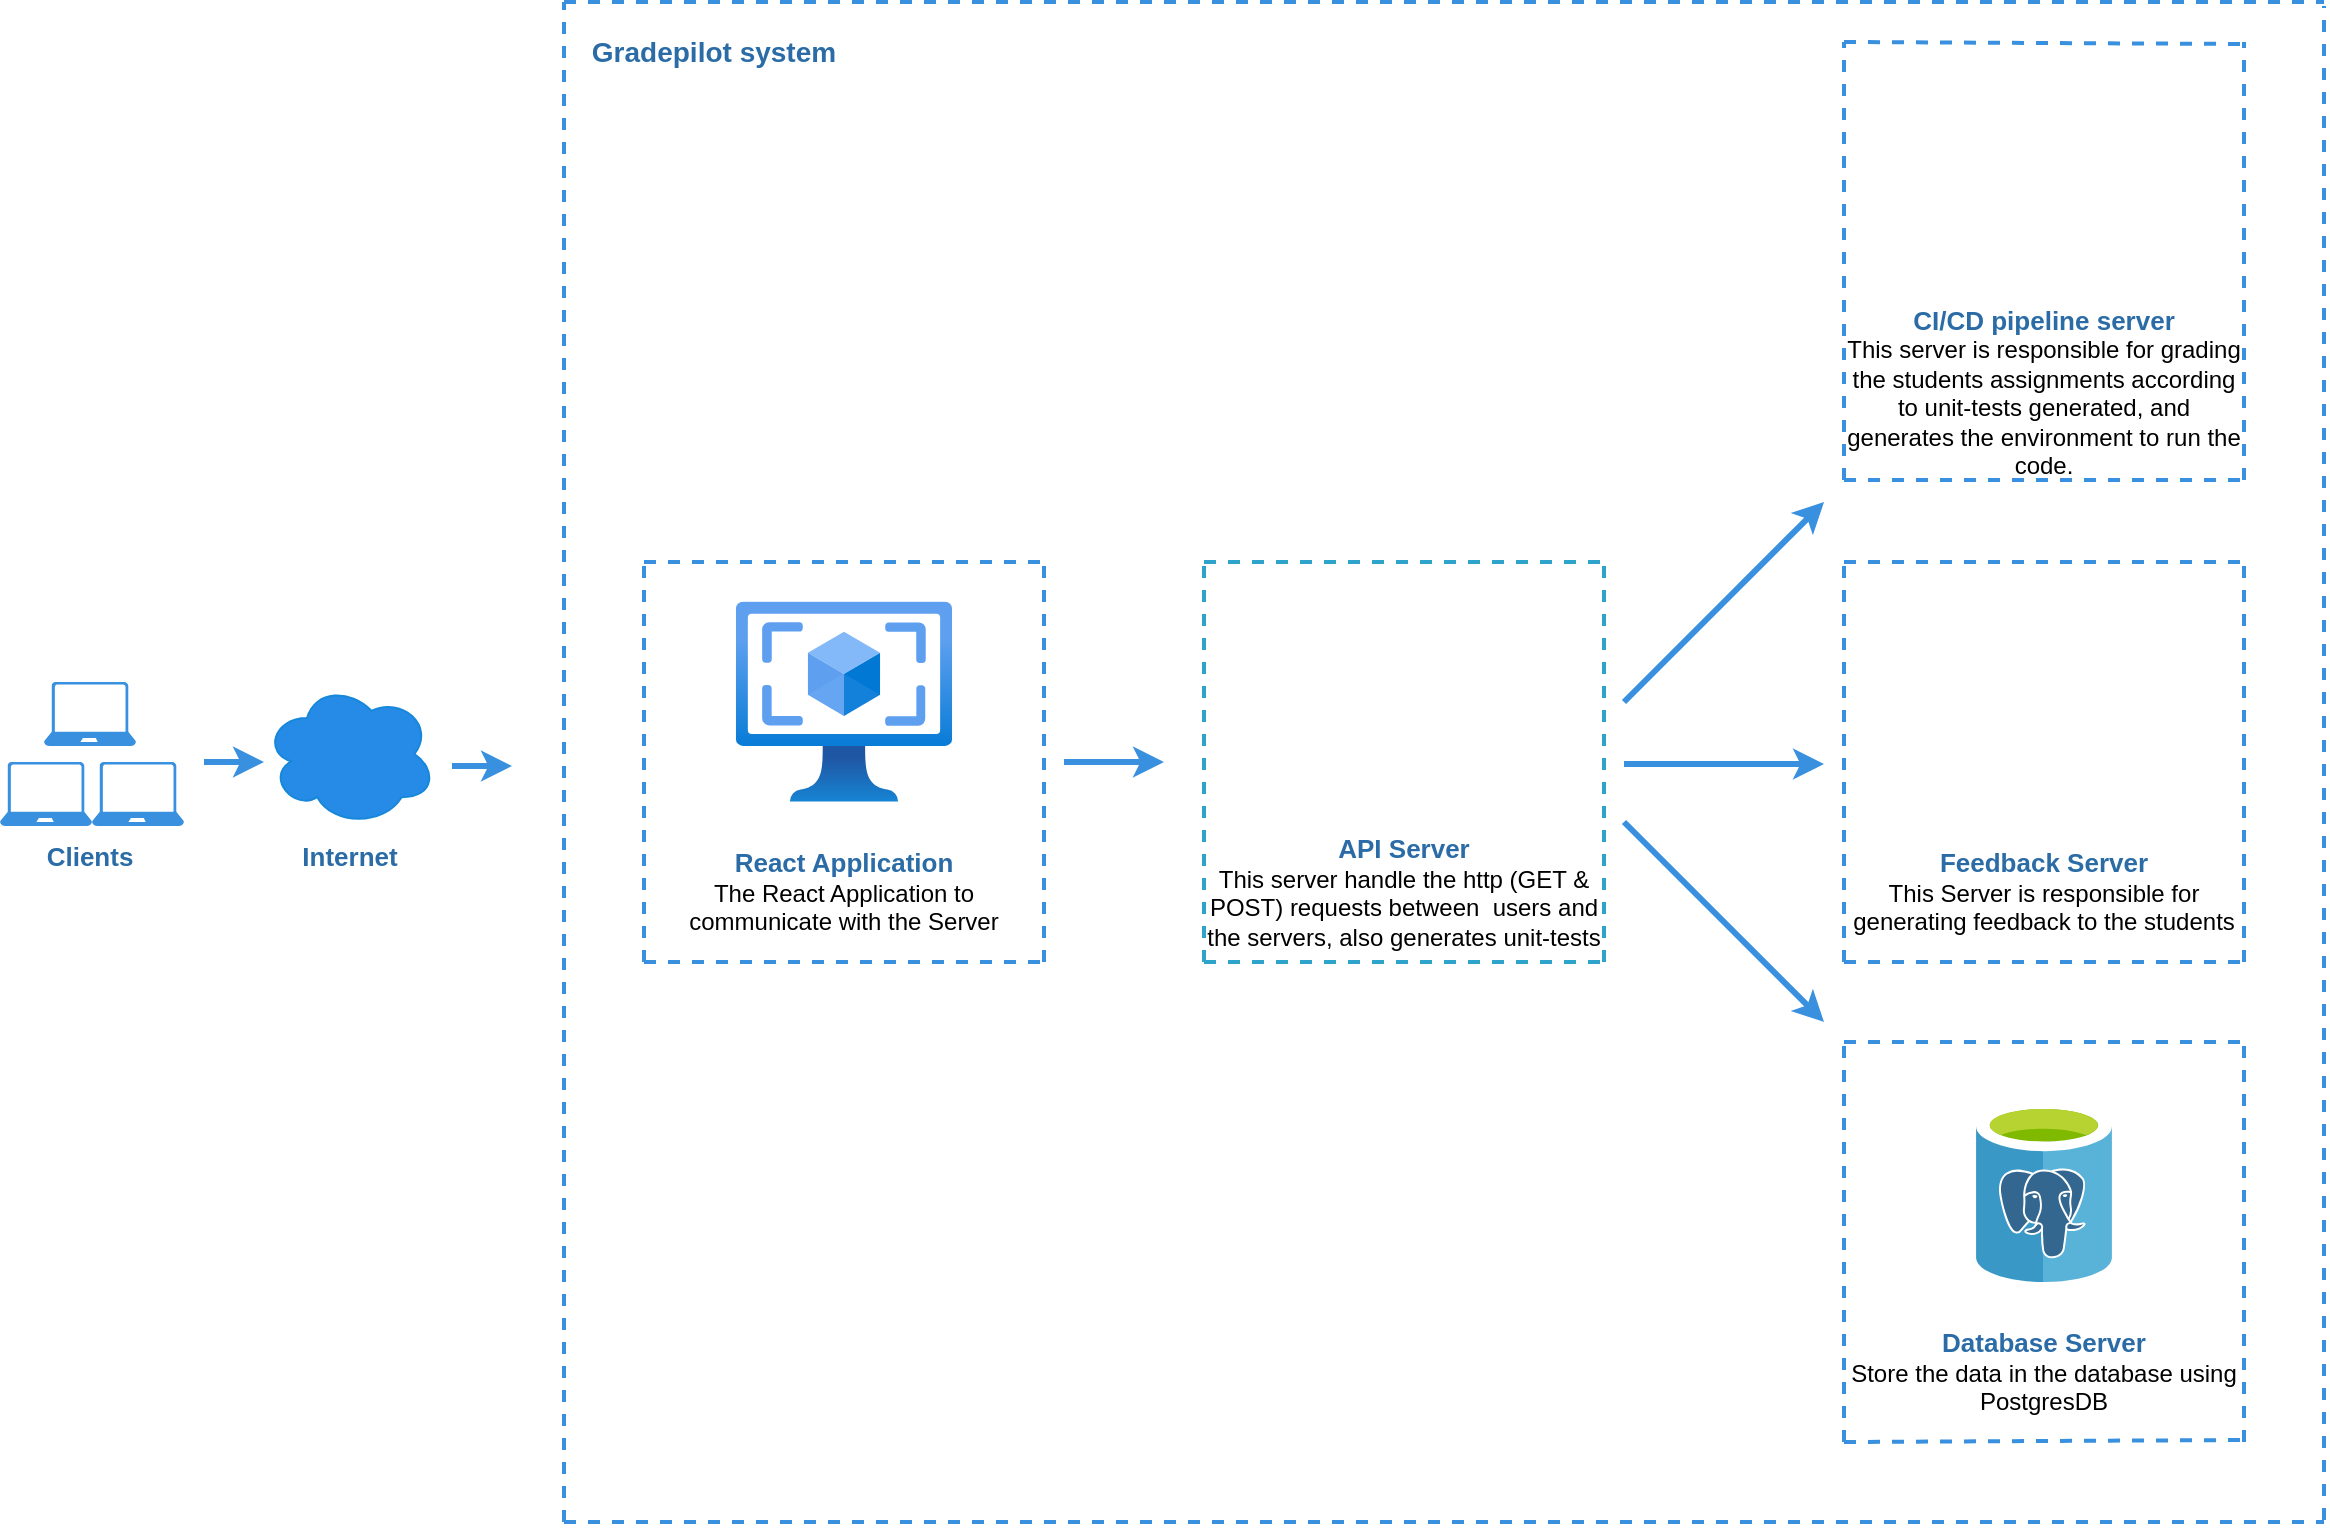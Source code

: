 <mxfile version="24.3.1" type="github" pages="2">
  <diagram name="Page-1" id="WDVd_LqC4GoW-k4hKBYJ">
    <mxGraphModel dx="1034" dy="454" grid="1" gridSize="10" guides="1" tooltips="1" connect="1" arrows="1" fold="1" page="1" pageScale="1" pageWidth="1300" pageHeight="1000" math="0" shadow="0">
      <root>
        <mxCell id="0" />
        <mxCell id="1" parent="0" />
        <mxCell id="yqN9pOTxlsv4gtg9a_OV-2" value="" style="verticalLabelPosition=bottom;html=1;verticalAlign=top;align=center;strokeColor=none;fillColor=#3890df;shape=mxgraph.azure.laptop;pointerEvents=1;" parent="1" vertex="1">
          <mxGeometry x="60" y="460" width="46" height="32" as="geometry" />
        </mxCell>
        <mxCell id="yqN9pOTxlsv4gtg9a_OV-5" value="" style="endArrow=classic;html=1;rounded=0;strokeColor=#3890df;strokeWidth=3;" parent="1" edge="1">
          <mxGeometry width="50" height="50" relative="1" as="geometry">
            <mxPoint x="140" y="500" as="sourcePoint" />
            <mxPoint x="170" y="500" as="targetPoint" />
          </mxGeometry>
        </mxCell>
        <mxCell id="yqN9pOTxlsv4gtg9a_OV-6" value="" style="ellipse;shape=cloud;whiteSpace=wrap;html=1;shadow=0;fillColor=#258be7;strokeColor=#1788d9;" parent="1" vertex="1">
          <mxGeometry x="170" y="460" width="86" height="72" as="geometry" />
        </mxCell>
        <mxCell id="yqN9pOTxlsv4gtg9a_OV-9" value="&lt;font size=&quot;1&quot; color=&quot;#2b6ca6&quot;&gt;&lt;b style=&quot;font-size: 13px;&quot;&gt;Clients&lt;/b&gt;&lt;/font&gt;" style="text;html=1;align=center;verticalAlign=middle;whiteSpace=wrap;rounded=0;" parent="1" vertex="1">
          <mxGeometry x="53" y="532" width="60" height="30" as="geometry" />
        </mxCell>
        <mxCell id="yqN9pOTxlsv4gtg9a_OV-10" value="&lt;font size=&quot;1&quot; color=&quot;#2b6ca6&quot;&gt;&lt;b style=&quot;font-size: 13px;&quot;&gt;Internet&lt;/b&gt;&lt;/font&gt;" style="text;html=1;align=center;verticalAlign=middle;whiteSpace=wrap;rounded=0;" parent="1" vertex="1">
          <mxGeometry x="183" y="532" width="60" height="30" as="geometry" />
        </mxCell>
        <mxCell id="yqN9pOTxlsv4gtg9a_OV-11" value="" style="endArrow=classic;html=1;rounded=0;strokeColor=#3890df;strokeWidth=3;" parent="1" edge="1">
          <mxGeometry width="50" height="50" relative="1" as="geometry">
            <mxPoint x="264" y="502" as="sourcePoint" />
            <mxPoint x="294" y="502" as="targetPoint" />
          </mxGeometry>
        </mxCell>
        <mxCell id="yqN9pOTxlsv4gtg9a_OV-12" value="" style="endArrow=none;dashed=1;html=1;rounded=0;strokeColor=#3890df;strokeWidth=2;" parent="1" edge="1">
          <mxGeometry width="50" height="50" relative="1" as="geometry">
            <mxPoint x="360" y="600" as="sourcePoint" />
            <mxPoint x="360" y="400" as="targetPoint" />
          </mxGeometry>
        </mxCell>
        <mxCell id="yqN9pOTxlsv4gtg9a_OV-13" value="" style="endArrow=none;dashed=1;html=1;rounded=0;strokeColor=#3890df;strokeWidth=2;" parent="1" edge="1">
          <mxGeometry width="50" height="50" relative="1" as="geometry">
            <mxPoint x="560" y="600" as="sourcePoint" />
            <mxPoint x="560" y="400" as="targetPoint" />
          </mxGeometry>
        </mxCell>
        <mxCell id="yqN9pOTxlsv4gtg9a_OV-14" value="" style="endArrow=none;dashed=1;html=1;rounded=0;strokeColor=#3890df;strokeWidth=2;" parent="1" edge="1">
          <mxGeometry width="50" height="50" relative="1" as="geometry">
            <mxPoint x="360" y="600" as="sourcePoint" />
            <mxPoint x="560" y="600" as="targetPoint" />
          </mxGeometry>
        </mxCell>
        <mxCell id="yqN9pOTxlsv4gtg9a_OV-15" value="" style="endArrow=none;dashed=1;html=1;rounded=0;strokeColor=#3890df;strokeWidth=2;" parent="1" edge="1">
          <mxGeometry width="50" height="50" relative="1" as="geometry">
            <mxPoint x="360" y="400" as="sourcePoint" />
            <mxPoint x="560" y="400" as="targetPoint" />
          </mxGeometry>
        </mxCell>
        <mxCell id="yqN9pOTxlsv4gtg9a_OV-25" value="" style="endArrow=none;dashed=1;html=1;rounded=0;strokeColor=#3890df;strokeWidth=2;" parent="1" edge="1">
          <mxGeometry width="50" height="50" relative="1" as="geometry">
            <mxPoint x="320" y="880" as="sourcePoint" />
            <mxPoint x="320" y="120" as="targetPoint" />
          </mxGeometry>
        </mxCell>
        <mxCell id="yqN9pOTxlsv4gtg9a_OV-26" value="" style="endArrow=none;dashed=1;html=1;rounded=0;strokeColor=#3890df;strokeWidth=2;" parent="1" edge="1">
          <mxGeometry width="50" height="50" relative="1" as="geometry">
            <mxPoint x="1200" y="879" as="sourcePoint" />
            <mxPoint x="1200" y="122" as="targetPoint" />
          </mxGeometry>
        </mxCell>
        <mxCell id="yqN9pOTxlsv4gtg9a_OV-27" value="" style="endArrow=none;dashed=1;html=1;rounded=0;strokeColor=#3890df;strokeWidth=2;" parent="1" edge="1">
          <mxGeometry width="50" height="50" relative="1" as="geometry">
            <mxPoint x="320" y="880" as="sourcePoint" />
            <mxPoint x="1200" y="880" as="targetPoint" />
          </mxGeometry>
        </mxCell>
        <mxCell id="yqN9pOTxlsv4gtg9a_OV-28" value="" style="endArrow=none;dashed=1;html=1;rounded=0;strokeColor=#3890df;strokeWidth=2;" parent="1" edge="1">
          <mxGeometry width="50" height="50" relative="1" as="geometry">
            <mxPoint x="320" y="120" as="sourcePoint" />
            <mxPoint x="1200" y="120" as="targetPoint" />
          </mxGeometry>
        </mxCell>
        <mxCell id="Tg-QZ9ERZS_TfLqGiLW--4" value="&lt;b&gt;&lt;font color=&quot;#2b6ca6&quot; style=&quot;font-size: 13px;&quot;&gt;React Application&lt;/font&gt;&lt;/b&gt;&lt;br&gt;The React Application to communicate with the Server" style="text;html=1;align=center;verticalAlign=middle;whiteSpace=wrap;rounded=0;strokeColor=none;strokeWidth=2;" parent="1" vertex="1">
          <mxGeometry x="370" y="540" width="180" height="50" as="geometry" />
        </mxCell>
        <mxCell id="Tg-QZ9ERZS_TfLqGiLW--54" value="" style="endArrow=none;dashed=1;html=1;rounded=0;strokeColor=#2ea4cb;strokeWidth=2;" parent="1" edge="1">
          <mxGeometry width="50" height="50" relative="1" as="geometry">
            <mxPoint x="640" y="600" as="sourcePoint" />
            <mxPoint x="640" y="400" as="targetPoint" />
          </mxGeometry>
        </mxCell>
        <mxCell id="Tg-QZ9ERZS_TfLqGiLW--55" value="" style="endArrow=none;dashed=1;html=1;rounded=0;strokeColor=#2ea4cb;strokeWidth=2;" parent="1" edge="1">
          <mxGeometry width="50" height="50" relative="1" as="geometry">
            <mxPoint x="840" y="600" as="sourcePoint" />
            <mxPoint x="840" y="396.63" as="targetPoint" />
          </mxGeometry>
        </mxCell>
        <mxCell id="Tg-QZ9ERZS_TfLqGiLW--56" value="" style="endArrow=none;dashed=1;html=1;rounded=0;strokeColor=#2ea4cb;strokeWidth=2;" parent="1" edge="1">
          <mxGeometry width="50" height="50" relative="1" as="geometry">
            <mxPoint x="640" y="600" as="sourcePoint" />
            <mxPoint x="840" y="600" as="targetPoint" />
          </mxGeometry>
        </mxCell>
        <mxCell id="Tg-QZ9ERZS_TfLqGiLW--57" value="" style="endArrow=none;dashed=1;html=1;rounded=0;strokeColor=#2ea4cb;strokeWidth=2;" parent="1" edge="1">
          <mxGeometry width="50" height="50" relative="1" as="geometry">
            <mxPoint x="640" y="400" as="sourcePoint" />
            <mxPoint x="840" y="400" as="targetPoint" />
          </mxGeometry>
        </mxCell>
        <mxCell id="Tg-QZ9ERZS_TfLqGiLW--58" value="&lt;b&gt;&lt;font color=&quot;#2b6ca6&quot; style=&quot;font-size: 13px;&quot;&gt;API Server&lt;/font&gt;&lt;/b&gt;&lt;div&gt;This server handle the http (GET &amp;amp; POST) requests between&amp;nbsp; users and the servers, also generates unit-tests&lt;/div&gt;" style="text;html=1;align=center;verticalAlign=middle;whiteSpace=wrap;rounded=0;strokeColor=none;strokeWidth=2;" parent="1" vertex="1">
          <mxGeometry x="640" y="540" width="200" height="50" as="geometry" />
        </mxCell>
        <mxCell id="Tg-QZ9ERZS_TfLqGiLW--64" value="" style="endArrow=none;dashed=1;html=1;rounded=0;strokeColor=#3890df;strokeWidth=2;" parent="1" edge="1">
          <mxGeometry width="50" height="50" relative="1" as="geometry">
            <mxPoint x="960" y="359" as="sourcePoint" />
            <mxPoint x="960" y="140" as="targetPoint" />
          </mxGeometry>
        </mxCell>
        <mxCell id="Tg-QZ9ERZS_TfLqGiLW--65" value="" style="endArrow=none;dashed=1;html=1;rounded=0;strokeColor=#3890df;strokeWidth=2;" parent="1" edge="1">
          <mxGeometry width="50" height="50" relative="1" as="geometry">
            <mxPoint x="1160" y="359" as="sourcePoint" />
            <mxPoint x="1160" y="140" as="targetPoint" />
          </mxGeometry>
        </mxCell>
        <mxCell id="Tg-QZ9ERZS_TfLqGiLW--66" value="" style="endArrow=none;dashed=1;html=1;rounded=0;strokeColor=#3890df;strokeWidth=2;" parent="1" edge="1">
          <mxGeometry width="50" height="50" relative="1" as="geometry">
            <mxPoint x="960" y="359" as="sourcePoint" />
            <mxPoint x="1160" y="359" as="targetPoint" />
          </mxGeometry>
        </mxCell>
        <mxCell id="Tg-QZ9ERZS_TfLqGiLW--67" value="" style="endArrow=none;dashed=1;html=1;rounded=0;strokeColor=#3890df;strokeWidth=2;" parent="1" edge="1">
          <mxGeometry width="50" height="50" relative="1" as="geometry">
            <mxPoint x="960" y="140" as="sourcePoint" />
            <mxPoint x="1160" y="141" as="targetPoint" />
          </mxGeometry>
        </mxCell>
        <mxCell id="Tg-QZ9ERZS_TfLqGiLW--68" value="&lt;b&gt;&lt;font color=&quot;#2b6ca6&quot; style=&quot;font-size: 13px;&quot;&gt;CI/CD pipeline server&lt;/font&gt;&lt;/b&gt;&lt;div&gt;This server is responsible for grading the students assignments according to unit-tests generated, and generates the environment to run the code.&lt;/div&gt;" style="text;html=1;align=center;verticalAlign=middle;whiteSpace=wrap;rounded=0;strokeColor=none;strokeWidth=2;" parent="1" vertex="1">
          <mxGeometry x="960" y="270.33" width="200" height="90" as="geometry" />
        </mxCell>
        <mxCell id="Tg-QZ9ERZS_TfLqGiLW--69" value="" style="endArrow=none;dashed=1;html=1;rounded=0;strokeColor=#3890df;strokeWidth=2;" parent="1" edge="1">
          <mxGeometry width="50" height="50" relative="1" as="geometry">
            <mxPoint x="960" y="600" as="sourcePoint" />
            <mxPoint x="960" y="398" as="targetPoint" />
          </mxGeometry>
        </mxCell>
        <mxCell id="Tg-QZ9ERZS_TfLqGiLW--70" value="" style="endArrow=none;dashed=1;html=1;rounded=0;strokeColor=#3890df;strokeWidth=2;" parent="1" edge="1">
          <mxGeometry width="50" height="50" relative="1" as="geometry">
            <mxPoint x="1160" y="600" as="sourcePoint" />
            <mxPoint x="1160" y="400" as="targetPoint" />
          </mxGeometry>
        </mxCell>
        <mxCell id="Tg-QZ9ERZS_TfLqGiLW--71" value="" style="endArrow=none;dashed=1;html=1;rounded=0;strokeColor=#3890df;strokeWidth=2;" parent="1" edge="1">
          <mxGeometry width="50" height="50" relative="1" as="geometry">
            <mxPoint x="960" y="600" as="sourcePoint" />
            <mxPoint x="1160" y="600" as="targetPoint" />
          </mxGeometry>
        </mxCell>
        <mxCell id="Tg-QZ9ERZS_TfLqGiLW--72" value="" style="endArrow=none;dashed=1;html=1;rounded=0;strokeColor=#3890df;strokeWidth=2;" parent="1" edge="1">
          <mxGeometry width="50" height="50" relative="1" as="geometry">
            <mxPoint x="960" y="400" as="sourcePoint" />
            <mxPoint x="1160" y="400" as="targetPoint" />
          </mxGeometry>
        </mxCell>
        <mxCell id="Tg-QZ9ERZS_TfLqGiLW--73" value="&lt;b&gt;&lt;font color=&quot;#2b6ca6&quot; style=&quot;font-size: 13px;&quot;&gt;Feedback Server&lt;/font&gt;&lt;/b&gt;&lt;div&gt;This Server is responsible for generating feedback to the students&lt;/div&gt;" style="text;html=1;align=center;verticalAlign=middle;whiteSpace=wrap;rounded=0;strokeColor=none;strokeWidth=2;" parent="1" vertex="1">
          <mxGeometry x="960" y="540" width="200" height="50" as="geometry" />
        </mxCell>
        <mxCell id="Tg-QZ9ERZS_TfLqGiLW--74" value="" style="endArrow=none;dashed=1;html=1;rounded=0;strokeColor=#3890df;strokeWidth=2;" parent="1" edge="1">
          <mxGeometry width="50" height="50" relative="1" as="geometry">
            <mxPoint x="960" y="840" as="sourcePoint" />
            <mxPoint x="960" y="639" as="targetPoint" />
          </mxGeometry>
        </mxCell>
        <mxCell id="Tg-QZ9ERZS_TfLqGiLW--75" value="" style="endArrow=none;dashed=1;html=1;rounded=0;strokeColor=#3890df;strokeWidth=2;" parent="1" edge="1">
          <mxGeometry width="50" height="50" relative="1" as="geometry">
            <mxPoint x="1160" y="840" as="sourcePoint" />
            <mxPoint x="1160" y="640" as="targetPoint" />
          </mxGeometry>
        </mxCell>
        <mxCell id="Tg-QZ9ERZS_TfLqGiLW--76" value="" style="endArrow=none;dashed=1;html=1;rounded=0;strokeColor=#3890df;strokeWidth=2;" parent="1" edge="1">
          <mxGeometry width="50" height="50" relative="1" as="geometry">
            <mxPoint x="960" y="840" as="sourcePoint" />
            <mxPoint x="1160" y="839" as="targetPoint" />
          </mxGeometry>
        </mxCell>
        <mxCell id="Tg-QZ9ERZS_TfLqGiLW--77" value="" style="endArrow=none;dashed=1;html=1;rounded=0;strokeColor=#3890df;strokeWidth=2;" parent="1" edge="1">
          <mxGeometry width="50" height="50" relative="1" as="geometry">
            <mxPoint x="960" y="640" as="sourcePoint" />
            <mxPoint x="1160" y="640" as="targetPoint" />
          </mxGeometry>
        </mxCell>
        <mxCell id="Tg-QZ9ERZS_TfLqGiLW--78" value="&lt;b&gt;&lt;font color=&quot;#2b6ca6&quot; style=&quot;font-size: 13px;&quot;&gt;Database Server&lt;/font&gt;&lt;/b&gt;&lt;div&gt;Store the data in the database using PostgresDB&lt;/div&gt;" style="text;html=1;align=center;verticalAlign=middle;whiteSpace=wrap;rounded=0;strokeColor=none;strokeWidth=2;" parent="1" vertex="1">
          <mxGeometry x="960" y="780" width="200" height="50" as="geometry" />
        </mxCell>
        <mxCell id="Tg-QZ9ERZS_TfLqGiLW--80" value="" style="endArrow=classic;html=1;rounded=0;strokeColor=#3890df;strokeWidth=3;" parent="1" edge="1">
          <mxGeometry width="50" height="50" relative="1" as="geometry">
            <mxPoint x="570" y="500" as="sourcePoint" />
            <mxPoint x="620" y="500" as="targetPoint" />
          </mxGeometry>
        </mxCell>
        <mxCell id="Tg-QZ9ERZS_TfLqGiLW--81" value="" style="endArrow=classic;html=1;rounded=0;strokeWidth=3;strokeColor=#3890df;" parent="1" edge="1">
          <mxGeometry width="50" height="50" relative="1" as="geometry">
            <mxPoint x="850" y="470" as="sourcePoint" />
            <mxPoint x="950" y="370" as="targetPoint" />
          </mxGeometry>
        </mxCell>
        <mxCell id="Tg-QZ9ERZS_TfLqGiLW--82" value="" style="endArrow=classic;html=1;rounded=0;strokeWidth=3;strokeColor=#3890df;" parent="1" edge="1">
          <mxGeometry width="50" height="50" relative="1" as="geometry">
            <mxPoint x="850" y="501" as="sourcePoint" />
            <mxPoint x="950" y="501" as="targetPoint" />
          </mxGeometry>
        </mxCell>
        <mxCell id="Tg-QZ9ERZS_TfLqGiLW--83" value="" style="endArrow=classic;html=1;rounded=0;strokeWidth=3;strokeColor=#3890df;" parent="1" edge="1">
          <mxGeometry width="50" height="50" relative="1" as="geometry">
            <mxPoint x="850" y="530" as="sourcePoint" />
            <mxPoint x="950" y="630" as="targetPoint" />
          </mxGeometry>
        </mxCell>
        <mxCell id="Tg-QZ9ERZS_TfLqGiLW--92" value="" style="verticalLabelPosition=bottom;html=1;verticalAlign=top;align=center;strokeColor=none;fillColor=#3890df;shape=mxgraph.azure.laptop;pointerEvents=1;" parent="1" vertex="1">
          <mxGeometry x="38" y="500" width="46" height="32" as="geometry" />
        </mxCell>
        <mxCell id="Tg-QZ9ERZS_TfLqGiLW--93" value="" style="verticalLabelPosition=bottom;html=1;verticalAlign=top;align=center;strokeColor=none;fillColor=#3890df;shape=mxgraph.azure.laptop;pointerEvents=1;" parent="1" vertex="1">
          <mxGeometry x="84" y="500" width="46" height="32" as="geometry" />
        </mxCell>
        <mxCell id="Tg-QZ9ERZS_TfLqGiLW--94" value="" style="image;aspect=fixed;html=1;points=[];align=center;fontSize=12;image=img/lib/azure2/compute/VM_Images_Classic.svg;" parent="1" vertex="1">
          <mxGeometry x="405.91" y="419.67" width="108.17" height="100.33" as="geometry" />
        </mxCell>
        <mxCell id="Tg-QZ9ERZS_TfLqGiLW--99" value="" style="image;sketch=0;aspect=fixed;html=1;points=[];align=center;fontSize=12;image=img/lib/mscae/Azure_Database_for_PostgreSQL_servers.svg;" parent="1" vertex="1">
          <mxGeometry x="1025.8" y="670" width="68.4" height="90" as="geometry" />
        </mxCell>
        <mxCell id="AxaH5uWrc3aSU-Am_RXK-1" value="" style="shape=image;verticalLabelPosition=bottom;labelBackgroundColor=default;verticalAlign=top;aspect=fixed;imageAspect=0;image=https://cdn2.iconfinder.com/data/icons/whcompare-isometric-web-hosting-servers/50/value-server-512.png;" parent="1" vertex="1">
          <mxGeometry x="680" y="409.84" width="120" height="120" as="geometry" />
        </mxCell>
        <mxCell id="AxaH5uWrc3aSU-Am_RXK-2" value="" style="shape=image;verticalLabelPosition=bottom;labelBackgroundColor=default;verticalAlign=top;aspect=fixed;imageAspect=0;image=https://cdn2.iconfinder.com/data/icons/whcompare-isometric-web-hosting-servers/50/value-server-512.png;" parent="1" vertex="1">
          <mxGeometry x="1000" y="412" width="120" height="120" as="geometry" />
        </mxCell>
        <mxCell id="AxaH5uWrc3aSU-Am_RXK-3" value="" style="shape=image;verticalLabelPosition=bottom;labelBackgroundColor=default;verticalAlign=top;aspect=fixed;imageAspect=0;image=https://cdn2.iconfinder.com/data/icons/whcompare-isometric-web-hosting-servers/50/value-server-512.png;" parent="1" vertex="1">
          <mxGeometry x="1000" y="150.33" width="120" height="120" as="geometry" />
        </mxCell>
        <mxCell id="AxaH5uWrc3aSU-Am_RXK-4" value="&lt;b&gt;&lt;font color=&quot;#2b6ca6&quot; style=&quot;font-size: 14px;&quot;&gt;Gradepilot system&lt;/font&gt;&lt;/b&gt;" style="text;html=1;align=center;verticalAlign=middle;whiteSpace=wrap;rounded=0;fontColor=#3a91df;" parent="1" vertex="1">
          <mxGeometry x="330" y="130" width="130" height="30" as="geometry" />
        </mxCell>
      </root>
    </mxGraphModel>
  </diagram>
  <diagram id="NPw2NlY3lNBXfISxBRjQ" name="Page-2">
    <mxGraphModel dx="2269" dy="1297" grid="1" gridSize="10" guides="1" tooltips="1" connect="1" arrows="1" fold="1" page="1" pageScale="1" pageWidth="900" pageHeight="600" math="0" shadow="0">
      <root>
        <mxCell id="0" />
        <mxCell id="1" parent="0" />
        <mxCell id="ClzKwj59maA1syNBnKGt-48" value="" style="group" vertex="1" connectable="0" parent="1">
          <mxGeometry x="230" y="160" width="1290" height="880" as="geometry" />
        </mxCell>
        <mxCell id="ClzKwj59maA1syNBnKGt-1" value="" style="verticalLabelPosition=bottom;html=1;verticalAlign=top;align=center;strokeColor=none;fillColor=#3890df;shape=mxgraph.azure.laptop;pointerEvents=1;" vertex="1" parent="ClzKwj59maA1syNBnKGt-48">
          <mxGeometry x="24.423" y="393.684" width="51.067" height="37.053" as="geometry" />
        </mxCell>
        <mxCell id="ClzKwj59maA1syNBnKGt-2" value="" style="endArrow=classic;html=1;rounded=0;strokeColor=#3890df;strokeWidth=3;" edge="1" parent="ClzKwj59maA1syNBnKGt-48">
          <mxGeometry width="50" height="50" relative="1" as="geometry">
            <mxPoint x="113.236" y="440" as="sourcePoint" />
            <mxPoint x="146.54" y="440" as="targetPoint" />
          </mxGeometry>
        </mxCell>
        <mxCell id="ClzKwj59maA1syNBnKGt-3" value="" style="ellipse;shape=cloud;whiteSpace=wrap;html=1;shadow=0;fillColor=#258be7;strokeColor=#1788d9;" vertex="1" parent="ClzKwj59maA1syNBnKGt-48">
          <mxGeometry x="146.54" y="393.684" width="95.473" height="83.368" as="geometry" />
        </mxCell>
        <mxCell id="ClzKwj59maA1syNBnKGt-4" value="&lt;font size=&quot;1&quot; color=&quot;#2b6ca6&quot;&gt;&lt;b style=&quot;font-size: 13px;&quot;&gt;Clients&lt;/b&gt;&lt;/font&gt;" style="text;html=1;align=center;verticalAlign=middle;whiteSpace=wrap;rounded=0;" vertex="1" parent="ClzKwj59maA1syNBnKGt-48">
          <mxGeometry x="16.652" y="477.053" width="66.609" height="34.737" as="geometry" />
        </mxCell>
        <mxCell id="ClzKwj59maA1syNBnKGt-5" value="&lt;font size=&quot;1&quot; color=&quot;#2b6ca6&quot;&gt;&lt;b style=&quot;font-size: 13px;&quot;&gt;Internet&lt;/b&gt;&lt;/font&gt;" style="text;html=1;align=center;verticalAlign=middle;whiteSpace=wrap;rounded=0;" vertex="1" parent="ClzKwj59maA1syNBnKGt-48">
          <mxGeometry x="160.972" y="477.053" width="66.609" height="34.737" as="geometry" />
        </mxCell>
        <mxCell id="ClzKwj59maA1syNBnKGt-6" value="" style="endArrow=classic;html=1;rounded=0;strokeColor=#3890df;strokeWidth=3;" edge="1" parent="ClzKwj59maA1syNBnKGt-48">
          <mxGeometry width="50" height="50" relative="1" as="geometry">
            <mxPoint x="250.895" y="442.316" as="sourcePoint" />
            <mxPoint x="284.2" y="442.316" as="targetPoint" />
          </mxGeometry>
        </mxCell>
        <mxCell id="ClzKwj59maA1syNBnKGt-7" value="" style="endArrow=none;dashed=1;html=1;rounded=0;strokeColor=#3890df;strokeWidth=2;" edge="1" parent="ClzKwj59maA1syNBnKGt-48">
          <mxGeometry width="50" height="50" relative="1" as="geometry">
            <mxPoint x="357.47" y="555.789" as="sourcePoint" />
            <mxPoint x="357.47" y="324.211" as="targetPoint" />
          </mxGeometry>
        </mxCell>
        <mxCell id="ClzKwj59maA1syNBnKGt-8" value="" style="endArrow=none;dashed=1;html=1;rounded=0;strokeColor=#3890df;strokeWidth=2;" edge="1" parent="ClzKwj59maA1syNBnKGt-48">
          <mxGeometry width="50" height="50" relative="1" as="geometry">
            <mxPoint x="579.501" y="555.789" as="sourcePoint" />
            <mxPoint x="579.501" y="324.211" as="targetPoint" />
          </mxGeometry>
        </mxCell>
        <mxCell id="ClzKwj59maA1syNBnKGt-9" value="" style="endArrow=none;dashed=1;html=1;rounded=0;strokeColor=#3890df;strokeWidth=2;" edge="1" parent="ClzKwj59maA1syNBnKGt-48">
          <mxGeometry width="50" height="50" relative="1" as="geometry">
            <mxPoint x="357.47" y="555.789" as="sourcePoint" />
            <mxPoint x="579.501" y="555.789" as="targetPoint" />
          </mxGeometry>
        </mxCell>
        <mxCell id="ClzKwj59maA1syNBnKGt-10" value="" style="endArrow=none;dashed=1;html=1;rounded=0;strokeColor=#3890df;strokeWidth=2;" edge="1" parent="ClzKwj59maA1syNBnKGt-48">
          <mxGeometry width="50" height="50" relative="1" as="geometry">
            <mxPoint x="357.47" y="324.211" as="sourcePoint" />
            <mxPoint x="579.501" y="324.211" as="targetPoint" />
          </mxGeometry>
        </mxCell>
        <mxCell id="ClzKwj59maA1syNBnKGt-11" value="" style="endArrow=none;dashed=1;html=1;rounded=0;strokeColor=#3890df;strokeWidth=2;" edge="1" parent="ClzKwj59maA1syNBnKGt-48">
          <mxGeometry width="50" height="50" relative="1" as="geometry">
            <mxPoint x="313.064" y="880" as="sourcePoint" />
            <mxPoint x="313.064" as="targetPoint" />
          </mxGeometry>
        </mxCell>
        <mxCell id="ClzKwj59maA1syNBnKGt-12" value="" style="endArrow=none;dashed=1;html=1;rounded=0;strokeColor=#3890df;strokeWidth=2;" edge="1" parent="ClzKwj59maA1syNBnKGt-48">
          <mxGeometry width="50" height="50" relative="1" as="geometry">
            <mxPoint x="1290" y="878.842" as="sourcePoint" />
            <mxPoint x="1290" y="2.316" as="targetPoint" />
          </mxGeometry>
        </mxCell>
        <mxCell id="ClzKwj59maA1syNBnKGt-13" value="" style="endArrow=none;dashed=1;html=1;rounded=0;strokeColor=#3890df;strokeWidth=2;" edge="1" parent="ClzKwj59maA1syNBnKGt-48">
          <mxGeometry width="50" height="50" relative="1" as="geometry">
            <mxPoint x="313.064" y="880" as="sourcePoint" />
            <mxPoint x="1290" y="880" as="targetPoint" />
          </mxGeometry>
        </mxCell>
        <mxCell id="ClzKwj59maA1syNBnKGt-14" value="" style="endArrow=none;dashed=1;html=1;rounded=0;strokeColor=#3890df;strokeWidth=2;" edge="1" parent="ClzKwj59maA1syNBnKGt-48">
          <mxGeometry width="50" height="50" relative="1" as="geometry">
            <mxPoint x="313.064" as="sourcePoint" />
            <mxPoint x="1290" as="targetPoint" />
          </mxGeometry>
        </mxCell>
        <mxCell id="ClzKwj59maA1syNBnKGt-15" value="&lt;b&gt;&lt;font color=&quot;#2b6ca6&quot; style=&quot;font-size: 13px;&quot;&gt;React Application&lt;/font&gt;&lt;/b&gt;&lt;br&gt;The React Application to communicate with the Server" style="text;html=1;align=center;verticalAlign=middle;whiteSpace=wrap;rounded=0;strokeColor=none;strokeWidth=2;" vertex="1" parent="ClzKwj59maA1syNBnKGt-48">
          <mxGeometry x="368.571" y="486.316" width="199.828" height="57.895" as="geometry" />
        </mxCell>
        <mxCell id="ClzKwj59maA1syNBnKGt-16" value="" style="endArrow=none;dashed=1;html=1;rounded=0;strokeColor=#2ea4cb;strokeWidth=2;" edge="1" parent="ClzKwj59maA1syNBnKGt-48">
          <mxGeometry width="50" height="50" relative="1" as="geometry">
            <mxPoint x="668.313" y="555.789" as="sourcePoint" />
            <mxPoint x="668.313" y="324.211" as="targetPoint" />
          </mxGeometry>
        </mxCell>
        <mxCell id="ClzKwj59maA1syNBnKGt-17" value="" style="endArrow=none;dashed=1;html=1;rounded=0;strokeColor=#2ea4cb;strokeWidth=2;" edge="1" parent="ClzKwj59maA1syNBnKGt-48">
          <mxGeometry width="50" height="50" relative="1" as="geometry">
            <mxPoint x="890.344" y="555.789" as="sourcePoint" />
            <mxPoint x="890.344" y="320.308" as="targetPoint" />
          </mxGeometry>
        </mxCell>
        <mxCell id="ClzKwj59maA1syNBnKGt-18" value="" style="endArrow=none;dashed=1;html=1;rounded=0;strokeColor=#2ea4cb;strokeWidth=2;" edge="1" parent="ClzKwj59maA1syNBnKGt-48">
          <mxGeometry width="50" height="50" relative="1" as="geometry">
            <mxPoint x="668.313" y="555.789" as="sourcePoint" />
            <mxPoint x="890.344" y="555.789" as="targetPoint" />
          </mxGeometry>
        </mxCell>
        <mxCell id="ClzKwj59maA1syNBnKGt-19" value="" style="endArrow=none;dashed=1;html=1;rounded=0;strokeColor=#2ea4cb;strokeWidth=2;" edge="1" parent="ClzKwj59maA1syNBnKGt-48">
          <mxGeometry width="50" height="50" relative="1" as="geometry">
            <mxPoint x="668.313" y="324.211" as="sourcePoint" />
            <mxPoint x="890.344" y="324.211" as="targetPoint" />
          </mxGeometry>
        </mxCell>
        <mxCell id="ClzKwj59maA1syNBnKGt-20" value="&lt;b&gt;&lt;font color=&quot;#2b6ca6&quot; style=&quot;font-size: 13px;&quot;&gt;API Server&lt;/font&gt;&lt;/b&gt;&lt;div&gt;This server handle the http (GET &amp;amp; POST) requests between&amp;nbsp; users and the servers, also generates unit-tests&lt;/div&gt;" style="text;html=1;align=center;verticalAlign=middle;whiteSpace=wrap;rounded=0;strokeColor=none;strokeWidth=2;" vertex="1" parent="ClzKwj59maA1syNBnKGt-48">
          <mxGeometry x="668.313" y="486.316" width="222.031" height="57.895" as="geometry" />
        </mxCell>
        <mxCell id="ClzKwj59maA1syNBnKGt-21" value="" style="endArrow=none;dashed=1;html=1;rounded=0;strokeColor=#3890df;strokeWidth=2;" edge="1" parent="ClzKwj59maA1syNBnKGt-48">
          <mxGeometry width="50" height="50" relative="1" as="geometry">
            <mxPoint x="1023.563" y="276.737" as="sourcePoint" />
            <mxPoint x="1023.563" y="23.158" as="targetPoint" />
          </mxGeometry>
        </mxCell>
        <mxCell id="ClzKwj59maA1syNBnKGt-22" value="" style="endArrow=none;dashed=1;html=1;rounded=0;strokeColor=#3890df;strokeWidth=2;" edge="1" parent="ClzKwj59maA1syNBnKGt-48">
          <mxGeometry width="50" height="50" relative="1" as="geometry">
            <mxPoint x="1245.594" y="276.737" as="sourcePoint" />
            <mxPoint x="1245.594" y="23.158" as="targetPoint" />
          </mxGeometry>
        </mxCell>
        <mxCell id="ClzKwj59maA1syNBnKGt-23" value="" style="endArrow=none;dashed=1;html=1;rounded=0;strokeColor=#3890df;strokeWidth=2;" edge="1" parent="ClzKwj59maA1syNBnKGt-48">
          <mxGeometry width="50" height="50" relative="1" as="geometry">
            <mxPoint x="1023.563" y="276.737" as="sourcePoint" />
            <mxPoint x="1245.594" y="276.737" as="targetPoint" />
          </mxGeometry>
        </mxCell>
        <mxCell id="ClzKwj59maA1syNBnKGt-24" value="" style="endArrow=none;dashed=1;html=1;rounded=0;strokeColor=#3890df;strokeWidth=2;" edge="1" parent="ClzKwj59maA1syNBnKGt-48">
          <mxGeometry width="50" height="50" relative="1" as="geometry">
            <mxPoint x="1023.563" y="23.158" as="sourcePoint" />
            <mxPoint x="1245.594" y="24.316" as="targetPoint" />
          </mxGeometry>
        </mxCell>
        <mxCell id="ClzKwj59maA1syNBnKGt-25" value="&lt;b&gt;&lt;font color=&quot;#2b6ca6&quot; style=&quot;font-size: 13px;&quot;&gt;CI/CD pipeline server&lt;/font&gt;&lt;/b&gt;&lt;div&gt;This server is responsible for grading the students assignments according to unit-tests generated, and generates the environment to run the code.&lt;/div&gt;" style="text;html=1;align=center;verticalAlign=middle;whiteSpace=wrap;rounded=0;strokeColor=none;strokeWidth=2;" vertex="1" parent="ClzKwj59maA1syNBnKGt-48">
          <mxGeometry x="1023.563" y="174.066" width="222.031" height="104.211" as="geometry" />
        </mxCell>
        <mxCell id="ClzKwj59maA1syNBnKGt-26" value="" style="endArrow=none;dashed=1;html=1;rounded=0;strokeColor=#3890df;strokeWidth=2;" edge="1" parent="ClzKwj59maA1syNBnKGt-48">
          <mxGeometry width="50" height="50" relative="1" as="geometry">
            <mxPoint x="1023.563" y="555.789" as="sourcePoint" />
            <mxPoint x="1023.563" y="321.895" as="targetPoint" />
          </mxGeometry>
        </mxCell>
        <mxCell id="ClzKwj59maA1syNBnKGt-27" value="" style="endArrow=none;dashed=1;html=1;rounded=0;strokeColor=#3890df;strokeWidth=2;" edge="1" parent="ClzKwj59maA1syNBnKGt-48">
          <mxGeometry width="50" height="50" relative="1" as="geometry">
            <mxPoint x="1245.594" y="555.789" as="sourcePoint" />
            <mxPoint x="1245.594" y="324.211" as="targetPoint" />
          </mxGeometry>
        </mxCell>
        <mxCell id="ClzKwj59maA1syNBnKGt-28" value="" style="endArrow=none;dashed=1;html=1;rounded=0;strokeColor=#3890df;strokeWidth=2;" edge="1" parent="ClzKwj59maA1syNBnKGt-48">
          <mxGeometry width="50" height="50" relative="1" as="geometry">
            <mxPoint x="1023.563" y="555.789" as="sourcePoint" />
            <mxPoint x="1245.594" y="555.789" as="targetPoint" />
          </mxGeometry>
        </mxCell>
        <mxCell id="ClzKwj59maA1syNBnKGt-29" value="" style="endArrow=none;dashed=1;html=1;rounded=0;strokeColor=#3890df;strokeWidth=2;" edge="1" parent="ClzKwj59maA1syNBnKGt-48">
          <mxGeometry width="50" height="50" relative="1" as="geometry">
            <mxPoint x="1023.563" y="324.211" as="sourcePoint" />
            <mxPoint x="1245.594" y="324.211" as="targetPoint" />
          </mxGeometry>
        </mxCell>
        <mxCell id="ClzKwj59maA1syNBnKGt-30" value="&lt;b&gt;&lt;font color=&quot;#2b6ca6&quot; style=&quot;font-size: 13px;&quot;&gt;Feedback Server&lt;/font&gt;&lt;/b&gt;&lt;div&gt;This Server is responsible for generating feedback to the students&lt;/div&gt;" style="text;html=1;align=center;verticalAlign=middle;whiteSpace=wrap;rounded=0;strokeColor=none;strokeWidth=2;" vertex="1" parent="ClzKwj59maA1syNBnKGt-48">
          <mxGeometry x="1023.563" y="486.316" width="222.031" height="57.895" as="geometry" />
        </mxCell>
        <mxCell id="ClzKwj59maA1syNBnKGt-31" value="" style="endArrow=none;dashed=1;html=1;rounded=0;strokeColor=#3890df;strokeWidth=2;" edge="1" parent="ClzKwj59maA1syNBnKGt-48">
          <mxGeometry width="50" height="50" relative="1" as="geometry">
            <mxPoint x="1023.563" y="833.684" as="sourcePoint" />
            <mxPoint x="1023.563" y="600.947" as="targetPoint" />
          </mxGeometry>
        </mxCell>
        <mxCell id="ClzKwj59maA1syNBnKGt-32" value="" style="endArrow=none;dashed=1;html=1;rounded=0;strokeColor=#3890df;strokeWidth=2;" edge="1" parent="ClzKwj59maA1syNBnKGt-48">
          <mxGeometry width="50" height="50" relative="1" as="geometry">
            <mxPoint x="1245.594" y="833.684" as="sourcePoint" />
            <mxPoint x="1245.594" y="602.105" as="targetPoint" />
          </mxGeometry>
        </mxCell>
        <mxCell id="ClzKwj59maA1syNBnKGt-33" value="" style="endArrow=none;dashed=1;html=1;rounded=0;strokeColor=#3890df;strokeWidth=2;" edge="1" parent="ClzKwj59maA1syNBnKGt-48">
          <mxGeometry width="50" height="50" relative="1" as="geometry">
            <mxPoint x="1023.563" y="833.684" as="sourcePoint" />
            <mxPoint x="1245.594" y="832.526" as="targetPoint" />
          </mxGeometry>
        </mxCell>
        <mxCell id="ClzKwj59maA1syNBnKGt-34" value="" style="endArrow=none;dashed=1;html=1;rounded=0;strokeColor=#3890df;strokeWidth=2;" edge="1" parent="ClzKwj59maA1syNBnKGt-48">
          <mxGeometry width="50" height="50" relative="1" as="geometry">
            <mxPoint x="1023.563" y="602.105" as="sourcePoint" />
            <mxPoint x="1245.594" y="602.105" as="targetPoint" />
          </mxGeometry>
        </mxCell>
        <mxCell id="ClzKwj59maA1syNBnKGt-35" value="&lt;b&gt;&lt;font color=&quot;#2b6ca6&quot; style=&quot;font-size: 13px;&quot;&gt;Database&lt;/font&gt;&lt;/b&gt;&lt;div&gt;Store the data in the database using PostgresDB&lt;/div&gt;" style="text;html=1;align=center;verticalAlign=middle;whiteSpace=wrap;rounded=0;strokeColor=none;strokeWidth=2;" vertex="1" parent="ClzKwj59maA1syNBnKGt-48">
          <mxGeometry x="1023.563" y="764.211" width="222.031" height="57.895" as="geometry" />
        </mxCell>
        <mxCell id="ClzKwj59maA1syNBnKGt-36" value="" style="endArrow=classic;html=1;rounded=0;strokeColor=#3890df;strokeWidth=3;" edge="1" parent="ClzKwj59maA1syNBnKGt-48">
          <mxGeometry width="50" height="50" relative="1" as="geometry">
            <mxPoint x="590.602" y="440" as="sourcePoint" />
            <mxPoint x="646.11" y="440" as="targetPoint" />
          </mxGeometry>
        </mxCell>
        <mxCell id="ClzKwj59maA1syNBnKGt-37" value="" style="endArrow=classic;html=1;rounded=0;strokeWidth=3;strokeColor=#3890df;" edge="1" parent="ClzKwj59maA1syNBnKGt-48">
          <mxGeometry width="50" height="50" relative="1" as="geometry">
            <mxPoint x="901.446" y="405.263" as="sourcePoint" />
            <mxPoint x="1012.461" y="289.474" as="targetPoint" />
          </mxGeometry>
        </mxCell>
        <mxCell id="ClzKwj59maA1syNBnKGt-38" value="" style="endArrow=classic;html=1;rounded=0;strokeWidth=3;strokeColor=#3890df;" edge="1" parent="ClzKwj59maA1syNBnKGt-48">
          <mxGeometry width="50" height="50" relative="1" as="geometry">
            <mxPoint x="901.446" y="441.158" as="sourcePoint" />
            <mxPoint x="1012.461" y="441.158" as="targetPoint" />
          </mxGeometry>
        </mxCell>
        <mxCell id="ClzKwj59maA1syNBnKGt-39" value="" style="endArrow=classic;html=1;rounded=0;strokeWidth=3;strokeColor=#3890df;" edge="1" parent="ClzKwj59maA1syNBnKGt-48">
          <mxGeometry width="50" height="50" relative="1" as="geometry">
            <mxPoint x="901.446" y="474.737" as="sourcePoint" />
            <mxPoint x="1012.461" y="590.526" as="targetPoint" />
          </mxGeometry>
        </mxCell>
        <mxCell id="ClzKwj59maA1syNBnKGt-40" value="" style="verticalLabelPosition=bottom;html=1;verticalAlign=top;align=center;strokeColor=none;fillColor=#3890df;shape=mxgraph.azure.laptop;pointerEvents=1;" vertex="1" parent="ClzKwj59maA1syNBnKGt-48">
          <mxGeometry y="440" width="51.067" height="37.053" as="geometry" />
        </mxCell>
        <mxCell id="ClzKwj59maA1syNBnKGt-41" value="" style="verticalLabelPosition=bottom;html=1;verticalAlign=top;align=center;strokeColor=none;fillColor=#3890df;shape=mxgraph.azure.laptop;pointerEvents=1;" vertex="1" parent="ClzKwj59maA1syNBnKGt-48">
          <mxGeometry x="51.067" y="440" width="51.067" height="37.053" as="geometry" />
        </mxCell>
        <mxCell id="ClzKwj59maA1syNBnKGt-42" value="" style="image;aspect=fixed;html=1;points=[];align=center;fontSize=12;image=img/lib/azure2/compute/VM_Images_Classic.svg;" vertex="1" parent="ClzKwj59maA1syNBnKGt-48">
          <mxGeometry x="408.437" y="346.986" width="108.17" height="100.33" as="geometry" />
        </mxCell>
        <mxCell id="ClzKwj59maA1syNBnKGt-43" value="" style="image;sketch=0;aspect=fixed;html=1;points=[];align=center;fontSize=12;image=img/lib/mscae/Azure_Database_for_PostgreSQL_servers.svg;" vertex="1" parent="ClzKwj59maA1syNBnKGt-48">
          <mxGeometry x="1096.611" y="636.842" width="68.4" height="90" as="geometry" />
        </mxCell>
        <mxCell id="ClzKwj59maA1syNBnKGt-44" value="" style="shape=image;verticalLabelPosition=bottom;labelBackgroundColor=default;verticalAlign=top;aspect=fixed;imageAspect=0;image=https://cdn2.iconfinder.com/data/icons/whcompare-isometric-web-hosting-servers/50/value-server-512.png;" vertex="1" parent="ClzKwj59maA1syNBnKGt-48">
          <mxGeometry x="712.719" y="335.604" width="120" height="120" as="geometry" />
        </mxCell>
        <mxCell id="ClzKwj59maA1syNBnKGt-45" value="" style="shape=image;verticalLabelPosition=bottom;labelBackgroundColor=default;verticalAlign=top;aspect=fixed;imageAspect=0;image=https://cdn2.iconfinder.com/data/icons/whcompare-isometric-web-hosting-servers/50/value-server-512.png;" vertex="1" parent="ClzKwj59maA1syNBnKGt-48">
          <mxGeometry x="1067.969" y="338.105" width="120" height="120" as="geometry" />
        </mxCell>
        <mxCell id="ClzKwj59maA1syNBnKGt-46" value="" style="shape=image;verticalLabelPosition=bottom;labelBackgroundColor=default;verticalAlign=top;aspect=fixed;imageAspect=0;image=https://cdn2.iconfinder.com/data/icons/whcompare-isometric-web-hosting-servers/50/value-server-512.png;" vertex="1" parent="ClzKwj59maA1syNBnKGt-48">
          <mxGeometry x="1067.969" y="35.119" width="120" height="120" as="geometry" />
        </mxCell>
        <mxCell id="ClzKwj59maA1syNBnKGt-47" value="&lt;b&gt;&lt;font color=&quot;#2b6ca6&quot; style=&quot;font-size: 14px;&quot;&gt;Gradepilot system&lt;/font&gt;&lt;/b&gt;" style="text;html=1;align=center;verticalAlign=middle;whiteSpace=wrap;rounded=0;fontColor=#3a91df;" vertex="1" parent="ClzKwj59maA1syNBnKGt-48">
          <mxGeometry x="324.165" y="11.579" width="144.32" height="34.737" as="geometry" />
        </mxCell>
      </root>
    </mxGraphModel>
  </diagram>
</mxfile>
